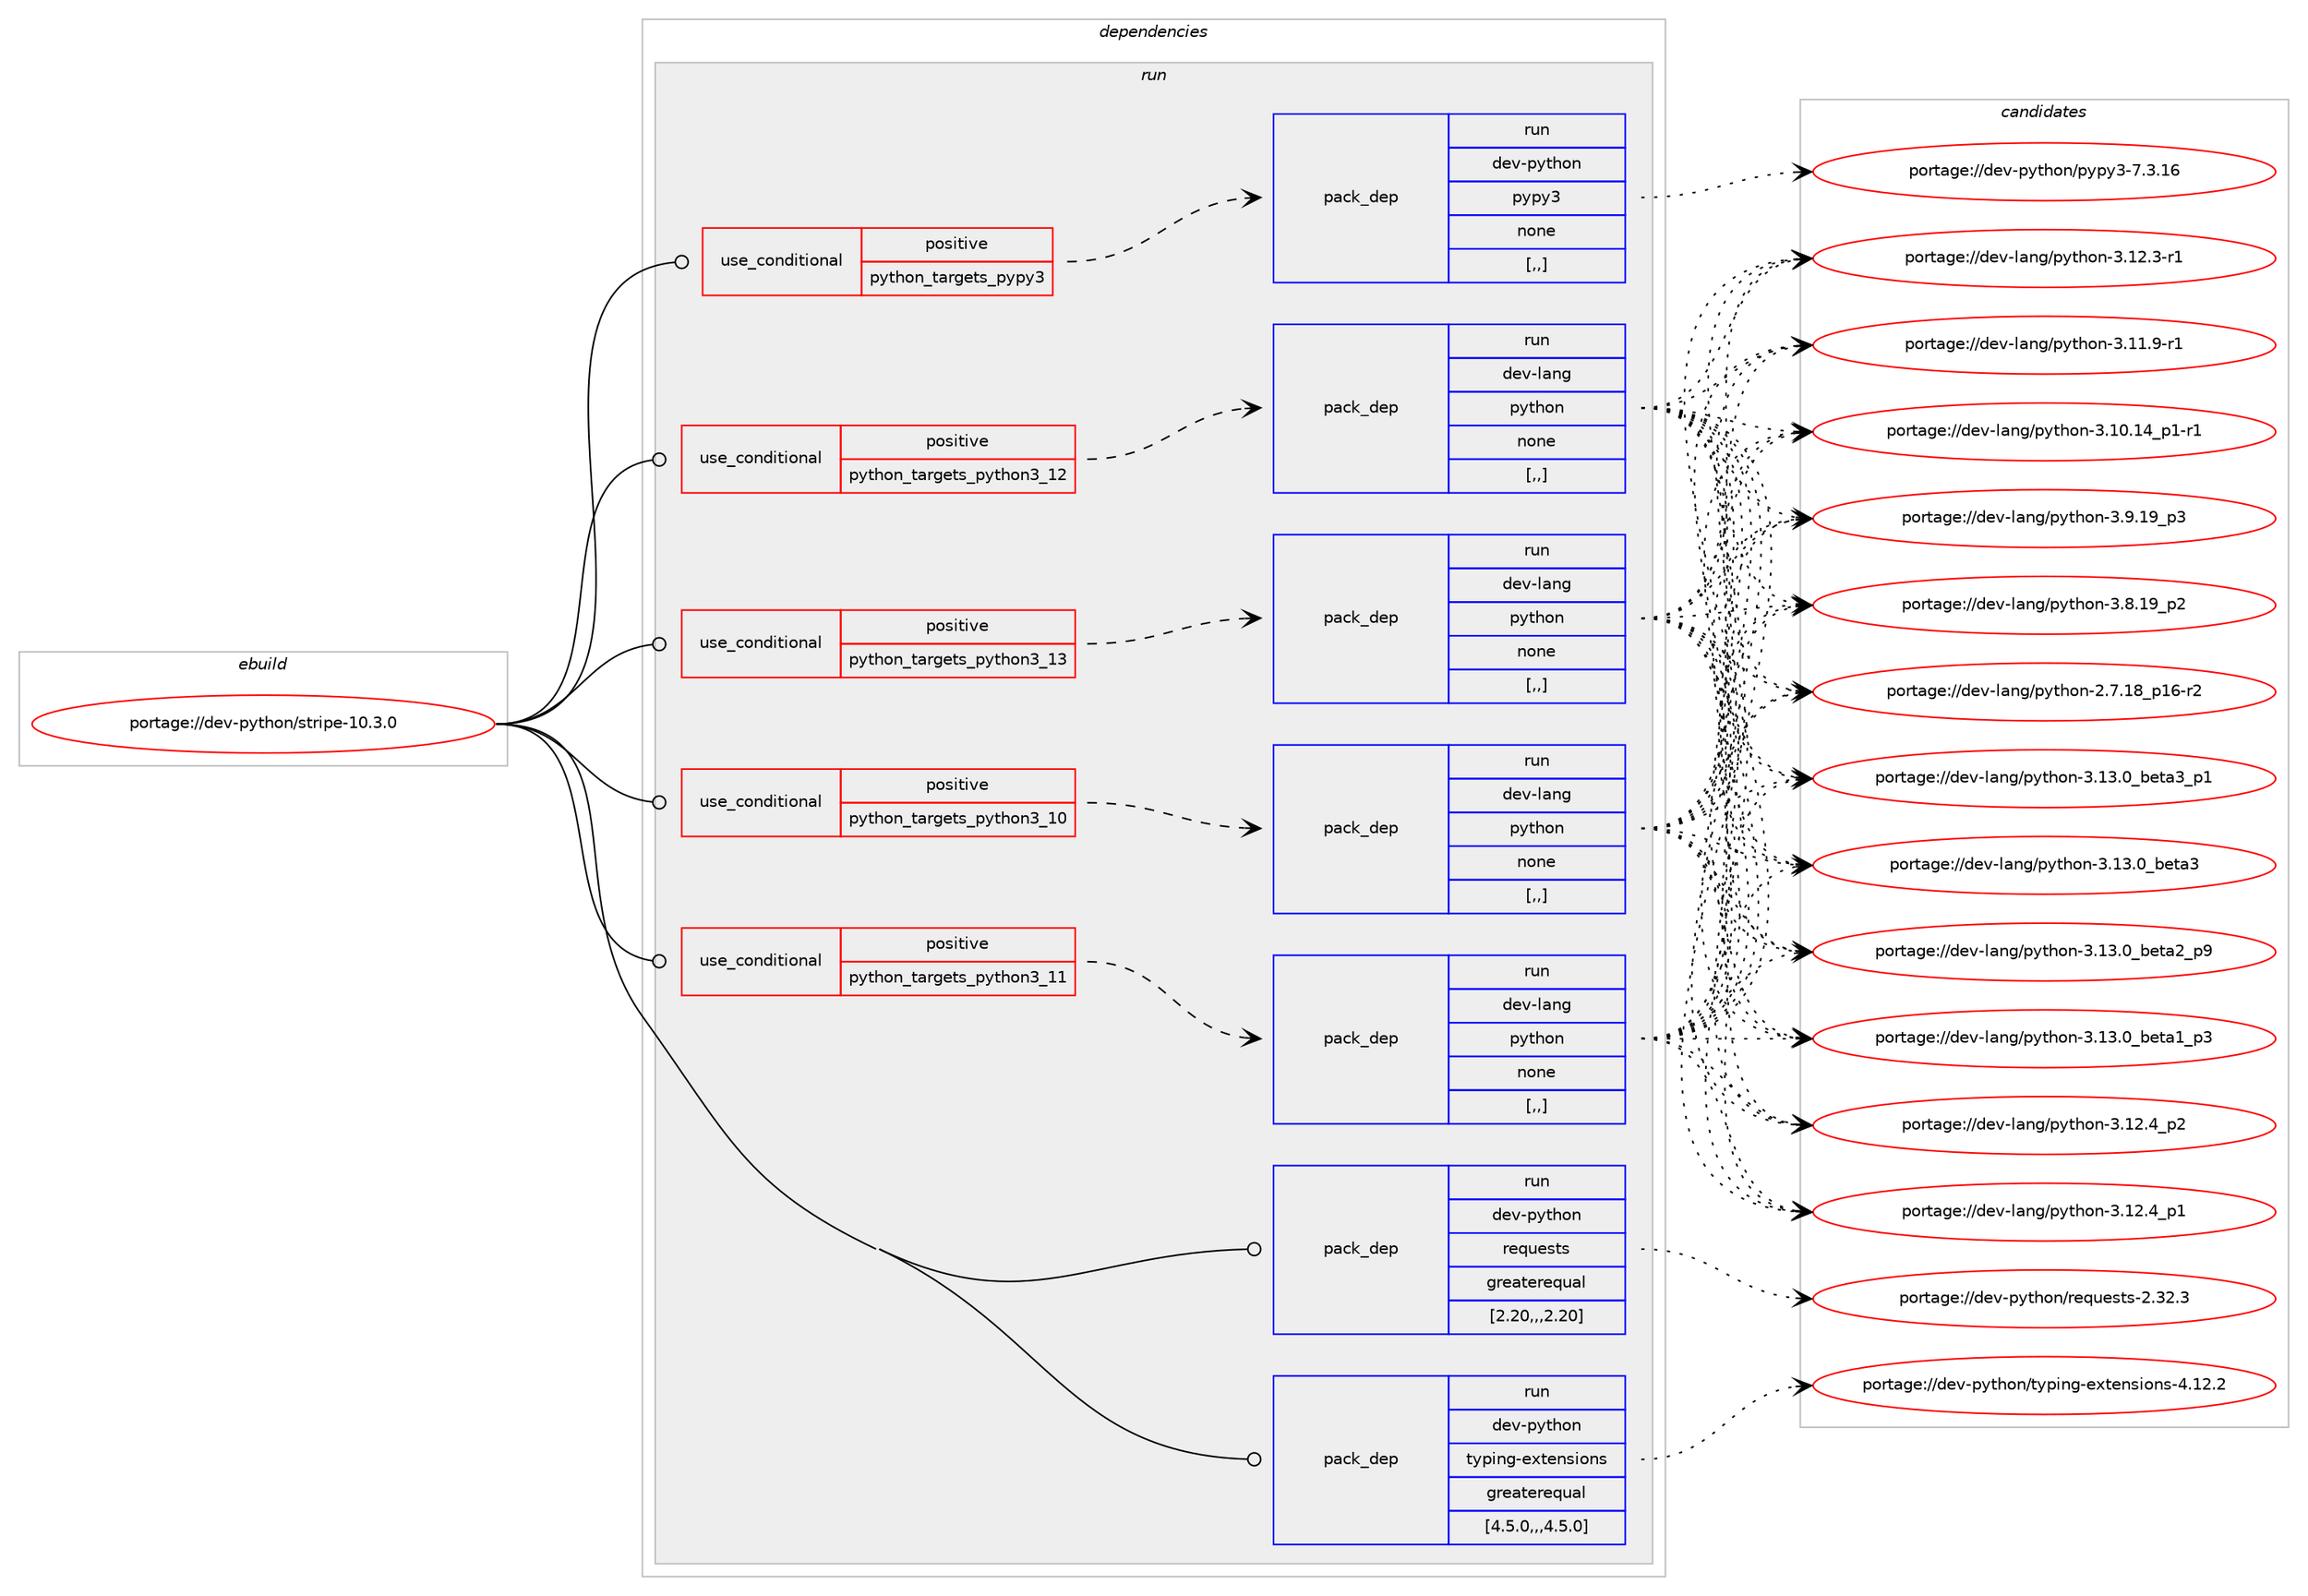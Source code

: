 digraph prolog {

# *************
# Graph options
# *************

newrank=true;
concentrate=true;
compound=true;
graph [rankdir=LR,fontname=Helvetica,fontsize=10,ranksep=1.5];#, ranksep=2.5, nodesep=0.2];
edge  [arrowhead=vee];
node  [fontname=Helvetica,fontsize=10];

# **********
# The ebuild
# **********

subgraph cluster_leftcol {
color=gray;
rank=same;
label=<<i>ebuild</i>>;
id [label="portage://dev-python/stripe-10.3.0", color=red, width=4, href="../dev-python/stripe-10.3.0.svg"];
}

# ****************
# The dependencies
# ****************

subgraph cluster_midcol {
color=gray;
label=<<i>dependencies</i>>;
subgraph cluster_compile {
fillcolor="#eeeeee";
style=filled;
label=<<i>compile</i>>;
}
subgraph cluster_compileandrun {
fillcolor="#eeeeee";
style=filled;
label=<<i>compile and run</i>>;
}
subgraph cluster_run {
fillcolor="#eeeeee";
style=filled;
label=<<i>run</i>>;
subgraph cond39736 {
dependency163682 [label=<<TABLE BORDER="0" CELLBORDER="1" CELLSPACING="0" CELLPADDING="4"><TR><TD ROWSPAN="3" CELLPADDING="10">use_conditional</TD></TR><TR><TD>positive</TD></TR><TR><TD>python_targets_pypy3</TD></TR></TABLE>>, shape=none, color=red];
subgraph pack122686 {
dependency163683 [label=<<TABLE BORDER="0" CELLBORDER="1" CELLSPACING="0" CELLPADDING="4" WIDTH="220"><TR><TD ROWSPAN="6" CELLPADDING="30">pack_dep</TD></TR><TR><TD WIDTH="110">run</TD></TR><TR><TD>dev-python</TD></TR><TR><TD>pypy3</TD></TR><TR><TD>none</TD></TR><TR><TD>[,,]</TD></TR></TABLE>>, shape=none, color=blue];
}
dependency163682:e -> dependency163683:w [weight=20,style="dashed",arrowhead="vee"];
}
id:e -> dependency163682:w [weight=20,style="solid",arrowhead="odot"];
subgraph cond39737 {
dependency163684 [label=<<TABLE BORDER="0" CELLBORDER="1" CELLSPACING="0" CELLPADDING="4"><TR><TD ROWSPAN="3" CELLPADDING="10">use_conditional</TD></TR><TR><TD>positive</TD></TR><TR><TD>python_targets_python3_10</TD></TR></TABLE>>, shape=none, color=red];
subgraph pack122687 {
dependency163685 [label=<<TABLE BORDER="0" CELLBORDER="1" CELLSPACING="0" CELLPADDING="4" WIDTH="220"><TR><TD ROWSPAN="6" CELLPADDING="30">pack_dep</TD></TR><TR><TD WIDTH="110">run</TD></TR><TR><TD>dev-lang</TD></TR><TR><TD>python</TD></TR><TR><TD>none</TD></TR><TR><TD>[,,]</TD></TR></TABLE>>, shape=none, color=blue];
}
dependency163684:e -> dependency163685:w [weight=20,style="dashed",arrowhead="vee"];
}
id:e -> dependency163684:w [weight=20,style="solid",arrowhead="odot"];
subgraph cond39738 {
dependency163686 [label=<<TABLE BORDER="0" CELLBORDER="1" CELLSPACING="0" CELLPADDING="4"><TR><TD ROWSPAN="3" CELLPADDING="10">use_conditional</TD></TR><TR><TD>positive</TD></TR><TR><TD>python_targets_python3_11</TD></TR></TABLE>>, shape=none, color=red];
subgraph pack122688 {
dependency163687 [label=<<TABLE BORDER="0" CELLBORDER="1" CELLSPACING="0" CELLPADDING="4" WIDTH="220"><TR><TD ROWSPAN="6" CELLPADDING="30">pack_dep</TD></TR><TR><TD WIDTH="110">run</TD></TR><TR><TD>dev-lang</TD></TR><TR><TD>python</TD></TR><TR><TD>none</TD></TR><TR><TD>[,,]</TD></TR></TABLE>>, shape=none, color=blue];
}
dependency163686:e -> dependency163687:w [weight=20,style="dashed",arrowhead="vee"];
}
id:e -> dependency163686:w [weight=20,style="solid",arrowhead="odot"];
subgraph cond39739 {
dependency163688 [label=<<TABLE BORDER="0" CELLBORDER="1" CELLSPACING="0" CELLPADDING="4"><TR><TD ROWSPAN="3" CELLPADDING="10">use_conditional</TD></TR><TR><TD>positive</TD></TR><TR><TD>python_targets_python3_12</TD></TR></TABLE>>, shape=none, color=red];
subgraph pack122689 {
dependency163689 [label=<<TABLE BORDER="0" CELLBORDER="1" CELLSPACING="0" CELLPADDING="4" WIDTH="220"><TR><TD ROWSPAN="6" CELLPADDING="30">pack_dep</TD></TR><TR><TD WIDTH="110">run</TD></TR><TR><TD>dev-lang</TD></TR><TR><TD>python</TD></TR><TR><TD>none</TD></TR><TR><TD>[,,]</TD></TR></TABLE>>, shape=none, color=blue];
}
dependency163688:e -> dependency163689:w [weight=20,style="dashed",arrowhead="vee"];
}
id:e -> dependency163688:w [weight=20,style="solid",arrowhead="odot"];
subgraph cond39740 {
dependency163690 [label=<<TABLE BORDER="0" CELLBORDER="1" CELLSPACING="0" CELLPADDING="4"><TR><TD ROWSPAN="3" CELLPADDING="10">use_conditional</TD></TR><TR><TD>positive</TD></TR><TR><TD>python_targets_python3_13</TD></TR></TABLE>>, shape=none, color=red];
subgraph pack122690 {
dependency163691 [label=<<TABLE BORDER="0" CELLBORDER="1" CELLSPACING="0" CELLPADDING="4" WIDTH="220"><TR><TD ROWSPAN="6" CELLPADDING="30">pack_dep</TD></TR><TR><TD WIDTH="110">run</TD></TR><TR><TD>dev-lang</TD></TR><TR><TD>python</TD></TR><TR><TD>none</TD></TR><TR><TD>[,,]</TD></TR></TABLE>>, shape=none, color=blue];
}
dependency163690:e -> dependency163691:w [weight=20,style="dashed",arrowhead="vee"];
}
id:e -> dependency163690:w [weight=20,style="solid",arrowhead="odot"];
subgraph pack122691 {
dependency163692 [label=<<TABLE BORDER="0" CELLBORDER="1" CELLSPACING="0" CELLPADDING="4" WIDTH="220"><TR><TD ROWSPAN="6" CELLPADDING="30">pack_dep</TD></TR><TR><TD WIDTH="110">run</TD></TR><TR><TD>dev-python</TD></TR><TR><TD>requests</TD></TR><TR><TD>greaterequal</TD></TR><TR><TD>[2.20,,,2.20]</TD></TR></TABLE>>, shape=none, color=blue];
}
id:e -> dependency163692:w [weight=20,style="solid",arrowhead="odot"];
subgraph pack122692 {
dependency163693 [label=<<TABLE BORDER="0" CELLBORDER="1" CELLSPACING="0" CELLPADDING="4" WIDTH="220"><TR><TD ROWSPAN="6" CELLPADDING="30">pack_dep</TD></TR><TR><TD WIDTH="110">run</TD></TR><TR><TD>dev-python</TD></TR><TR><TD>typing-extensions</TD></TR><TR><TD>greaterequal</TD></TR><TR><TD>[4.5.0,,,4.5.0]</TD></TR></TABLE>>, shape=none, color=blue];
}
id:e -> dependency163693:w [weight=20,style="solid",arrowhead="odot"];
}
}

# **************
# The candidates
# **************

subgraph cluster_choices {
rank=same;
color=gray;
label=<<i>candidates</i>>;

subgraph choice122686 {
color=black;
nodesep=1;
choice10010111845112121116104111110471121211121215145554651464954 [label="portage://dev-python/pypy3-7.3.16", color=red, width=4,href="../dev-python/pypy3-7.3.16.svg"];
dependency163683:e -> choice10010111845112121116104111110471121211121215145554651464954:w [style=dotted,weight="100"];
}
subgraph choice122687 {
color=black;
nodesep=1;
choice10010111845108971101034711212111610411111045514649514648959810111697519511249 [label="portage://dev-lang/python-3.13.0_beta3_p1", color=red, width=4,href="../dev-lang/python-3.13.0_beta3_p1.svg"];
choice1001011184510897110103471121211161041111104551464951464895981011169751 [label="portage://dev-lang/python-3.13.0_beta3", color=red, width=4,href="../dev-lang/python-3.13.0_beta3.svg"];
choice10010111845108971101034711212111610411111045514649514648959810111697509511257 [label="portage://dev-lang/python-3.13.0_beta2_p9", color=red, width=4,href="../dev-lang/python-3.13.0_beta2_p9.svg"];
choice10010111845108971101034711212111610411111045514649514648959810111697499511251 [label="portage://dev-lang/python-3.13.0_beta1_p3", color=red, width=4,href="../dev-lang/python-3.13.0_beta1_p3.svg"];
choice100101118451089711010347112121116104111110455146495046529511250 [label="portage://dev-lang/python-3.12.4_p2", color=red, width=4,href="../dev-lang/python-3.12.4_p2.svg"];
choice100101118451089711010347112121116104111110455146495046529511249 [label="portage://dev-lang/python-3.12.4_p1", color=red, width=4,href="../dev-lang/python-3.12.4_p1.svg"];
choice100101118451089711010347112121116104111110455146495046514511449 [label="portage://dev-lang/python-3.12.3-r1", color=red, width=4,href="../dev-lang/python-3.12.3-r1.svg"];
choice100101118451089711010347112121116104111110455146494946574511449 [label="portage://dev-lang/python-3.11.9-r1", color=red, width=4,href="../dev-lang/python-3.11.9-r1.svg"];
choice100101118451089711010347112121116104111110455146494846495295112494511449 [label="portage://dev-lang/python-3.10.14_p1-r1", color=red, width=4,href="../dev-lang/python-3.10.14_p1-r1.svg"];
choice100101118451089711010347112121116104111110455146574649579511251 [label="portage://dev-lang/python-3.9.19_p3", color=red, width=4,href="../dev-lang/python-3.9.19_p3.svg"];
choice100101118451089711010347112121116104111110455146564649579511250 [label="portage://dev-lang/python-3.8.19_p2", color=red, width=4,href="../dev-lang/python-3.8.19_p2.svg"];
choice100101118451089711010347112121116104111110455046554649569511249544511450 [label="portage://dev-lang/python-2.7.18_p16-r2", color=red, width=4,href="../dev-lang/python-2.7.18_p16-r2.svg"];
dependency163685:e -> choice10010111845108971101034711212111610411111045514649514648959810111697519511249:w [style=dotted,weight="100"];
dependency163685:e -> choice1001011184510897110103471121211161041111104551464951464895981011169751:w [style=dotted,weight="100"];
dependency163685:e -> choice10010111845108971101034711212111610411111045514649514648959810111697509511257:w [style=dotted,weight="100"];
dependency163685:e -> choice10010111845108971101034711212111610411111045514649514648959810111697499511251:w [style=dotted,weight="100"];
dependency163685:e -> choice100101118451089711010347112121116104111110455146495046529511250:w [style=dotted,weight="100"];
dependency163685:e -> choice100101118451089711010347112121116104111110455146495046529511249:w [style=dotted,weight="100"];
dependency163685:e -> choice100101118451089711010347112121116104111110455146495046514511449:w [style=dotted,weight="100"];
dependency163685:e -> choice100101118451089711010347112121116104111110455146494946574511449:w [style=dotted,weight="100"];
dependency163685:e -> choice100101118451089711010347112121116104111110455146494846495295112494511449:w [style=dotted,weight="100"];
dependency163685:e -> choice100101118451089711010347112121116104111110455146574649579511251:w [style=dotted,weight="100"];
dependency163685:e -> choice100101118451089711010347112121116104111110455146564649579511250:w [style=dotted,weight="100"];
dependency163685:e -> choice100101118451089711010347112121116104111110455046554649569511249544511450:w [style=dotted,weight="100"];
}
subgraph choice122688 {
color=black;
nodesep=1;
choice10010111845108971101034711212111610411111045514649514648959810111697519511249 [label="portage://dev-lang/python-3.13.0_beta3_p1", color=red, width=4,href="../dev-lang/python-3.13.0_beta3_p1.svg"];
choice1001011184510897110103471121211161041111104551464951464895981011169751 [label="portage://dev-lang/python-3.13.0_beta3", color=red, width=4,href="../dev-lang/python-3.13.0_beta3.svg"];
choice10010111845108971101034711212111610411111045514649514648959810111697509511257 [label="portage://dev-lang/python-3.13.0_beta2_p9", color=red, width=4,href="../dev-lang/python-3.13.0_beta2_p9.svg"];
choice10010111845108971101034711212111610411111045514649514648959810111697499511251 [label="portage://dev-lang/python-3.13.0_beta1_p3", color=red, width=4,href="../dev-lang/python-3.13.0_beta1_p3.svg"];
choice100101118451089711010347112121116104111110455146495046529511250 [label="portage://dev-lang/python-3.12.4_p2", color=red, width=4,href="../dev-lang/python-3.12.4_p2.svg"];
choice100101118451089711010347112121116104111110455146495046529511249 [label="portage://dev-lang/python-3.12.4_p1", color=red, width=4,href="../dev-lang/python-3.12.4_p1.svg"];
choice100101118451089711010347112121116104111110455146495046514511449 [label="portage://dev-lang/python-3.12.3-r1", color=red, width=4,href="../dev-lang/python-3.12.3-r1.svg"];
choice100101118451089711010347112121116104111110455146494946574511449 [label="portage://dev-lang/python-3.11.9-r1", color=red, width=4,href="../dev-lang/python-3.11.9-r1.svg"];
choice100101118451089711010347112121116104111110455146494846495295112494511449 [label="portage://dev-lang/python-3.10.14_p1-r1", color=red, width=4,href="../dev-lang/python-3.10.14_p1-r1.svg"];
choice100101118451089711010347112121116104111110455146574649579511251 [label="portage://dev-lang/python-3.9.19_p3", color=red, width=4,href="../dev-lang/python-3.9.19_p3.svg"];
choice100101118451089711010347112121116104111110455146564649579511250 [label="portage://dev-lang/python-3.8.19_p2", color=red, width=4,href="../dev-lang/python-3.8.19_p2.svg"];
choice100101118451089711010347112121116104111110455046554649569511249544511450 [label="portage://dev-lang/python-2.7.18_p16-r2", color=red, width=4,href="../dev-lang/python-2.7.18_p16-r2.svg"];
dependency163687:e -> choice10010111845108971101034711212111610411111045514649514648959810111697519511249:w [style=dotted,weight="100"];
dependency163687:e -> choice1001011184510897110103471121211161041111104551464951464895981011169751:w [style=dotted,weight="100"];
dependency163687:e -> choice10010111845108971101034711212111610411111045514649514648959810111697509511257:w [style=dotted,weight="100"];
dependency163687:e -> choice10010111845108971101034711212111610411111045514649514648959810111697499511251:w [style=dotted,weight="100"];
dependency163687:e -> choice100101118451089711010347112121116104111110455146495046529511250:w [style=dotted,weight="100"];
dependency163687:e -> choice100101118451089711010347112121116104111110455146495046529511249:w [style=dotted,weight="100"];
dependency163687:e -> choice100101118451089711010347112121116104111110455146495046514511449:w [style=dotted,weight="100"];
dependency163687:e -> choice100101118451089711010347112121116104111110455146494946574511449:w [style=dotted,weight="100"];
dependency163687:e -> choice100101118451089711010347112121116104111110455146494846495295112494511449:w [style=dotted,weight="100"];
dependency163687:e -> choice100101118451089711010347112121116104111110455146574649579511251:w [style=dotted,weight="100"];
dependency163687:e -> choice100101118451089711010347112121116104111110455146564649579511250:w [style=dotted,weight="100"];
dependency163687:e -> choice100101118451089711010347112121116104111110455046554649569511249544511450:w [style=dotted,weight="100"];
}
subgraph choice122689 {
color=black;
nodesep=1;
choice10010111845108971101034711212111610411111045514649514648959810111697519511249 [label="portage://dev-lang/python-3.13.0_beta3_p1", color=red, width=4,href="../dev-lang/python-3.13.0_beta3_p1.svg"];
choice1001011184510897110103471121211161041111104551464951464895981011169751 [label="portage://dev-lang/python-3.13.0_beta3", color=red, width=4,href="../dev-lang/python-3.13.0_beta3.svg"];
choice10010111845108971101034711212111610411111045514649514648959810111697509511257 [label="portage://dev-lang/python-3.13.0_beta2_p9", color=red, width=4,href="../dev-lang/python-3.13.0_beta2_p9.svg"];
choice10010111845108971101034711212111610411111045514649514648959810111697499511251 [label="portage://dev-lang/python-3.13.0_beta1_p3", color=red, width=4,href="../dev-lang/python-3.13.0_beta1_p3.svg"];
choice100101118451089711010347112121116104111110455146495046529511250 [label="portage://dev-lang/python-3.12.4_p2", color=red, width=4,href="../dev-lang/python-3.12.4_p2.svg"];
choice100101118451089711010347112121116104111110455146495046529511249 [label="portage://dev-lang/python-3.12.4_p1", color=red, width=4,href="../dev-lang/python-3.12.4_p1.svg"];
choice100101118451089711010347112121116104111110455146495046514511449 [label="portage://dev-lang/python-3.12.3-r1", color=red, width=4,href="../dev-lang/python-3.12.3-r1.svg"];
choice100101118451089711010347112121116104111110455146494946574511449 [label="portage://dev-lang/python-3.11.9-r1", color=red, width=4,href="../dev-lang/python-3.11.9-r1.svg"];
choice100101118451089711010347112121116104111110455146494846495295112494511449 [label="portage://dev-lang/python-3.10.14_p1-r1", color=red, width=4,href="../dev-lang/python-3.10.14_p1-r1.svg"];
choice100101118451089711010347112121116104111110455146574649579511251 [label="portage://dev-lang/python-3.9.19_p3", color=red, width=4,href="../dev-lang/python-3.9.19_p3.svg"];
choice100101118451089711010347112121116104111110455146564649579511250 [label="portage://dev-lang/python-3.8.19_p2", color=red, width=4,href="../dev-lang/python-3.8.19_p2.svg"];
choice100101118451089711010347112121116104111110455046554649569511249544511450 [label="portage://dev-lang/python-2.7.18_p16-r2", color=red, width=4,href="../dev-lang/python-2.7.18_p16-r2.svg"];
dependency163689:e -> choice10010111845108971101034711212111610411111045514649514648959810111697519511249:w [style=dotted,weight="100"];
dependency163689:e -> choice1001011184510897110103471121211161041111104551464951464895981011169751:w [style=dotted,weight="100"];
dependency163689:e -> choice10010111845108971101034711212111610411111045514649514648959810111697509511257:w [style=dotted,weight="100"];
dependency163689:e -> choice10010111845108971101034711212111610411111045514649514648959810111697499511251:w [style=dotted,weight="100"];
dependency163689:e -> choice100101118451089711010347112121116104111110455146495046529511250:w [style=dotted,weight="100"];
dependency163689:e -> choice100101118451089711010347112121116104111110455146495046529511249:w [style=dotted,weight="100"];
dependency163689:e -> choice100101118451089711010347112121116104111110455146495046514511449:w [style=dotted,weight="100"];
dependency163689:e -> choice100101118451089711010347112121116104111110455146494946574511449:w [style=dotted,weight="100"];
dependency163689:e -> choice100101118451089711010347112121116104111110455146494846495295112494511449:w [style=dotted,weight="100"];
dependency163689:e -> choice100101118451089711010347112121116104111110455146574649579511251:w [style=dotted,weight="100"];
dependency163689:e -> choice100101118451089711010347112121116104111110455146564649579511250:w [style=dotted,weight="100"];
dependency163689:e -> choice100101118451089711010347112121116104111110455046554649569511249544511450:w [style=dotted,weight="100"];
}
subgraph choice122690 {
color=black;
nodesep=1;
choice10010111845108971101034711212111610411111045514649514648959810111697519511249 [label="portage://dev-lang/python-3.13.0_beta3_p1", color=red, width=4,href="../dev-lang/python-3.13.0_beta3_p1.svg"];
choice1001011184510897110103471121211161041111104551464951464895981011169751 [label="portage://dev-lang/python-3.13.0_beta3", color=red, width=4,href="../dev-lang/python-3.13.0_beta3.svg"];
choice10010111845108971101034711212111610411111045514649514648959810111697509511257 [label="portage://dev-lang/python-3.13.0_beta2_p9", color=red, width=4,href="../dev-lang/python-3.13.0_beta2_p9.svg"];
choice10010111845108971101034711212111610411111045514649514648959810111697499511251 [label="portage://dev-lang/python-3.13.0_beta1_p3", color=red, width=4,href="../dev-lang/python-3.13.0_beta1_p3.svg"];
choice100101118451089711010347112121116104111110455146495046529511250 [label="portage://dev-lang/python-3.12.4_p2", color=red, width=4,href="../dev-lang/python-3.12.4_p2.svg"];
choice100101118451089711010347112121116104111110455146495046529511249 [label="portage://dev-lang/python-3.12.4_p1", color=red, width=4,href="../dev-lang/python-3.12.4_p1.svg"];
choice100101118451089711010347112121116104111110455146495046514511449 [label="portage://dev-lang/python-3.12.3-r1", color=red, width=4,href="../dev-lang/python-3.12.3-r1.svg"];
choice100101118451089711010347112121116104111110455146494946574511449 [label="portage://dev-lang/python-3.11.9-r1", color=red, width=4,href="../dev-lang/python-3.11.9-r1.svg"];
choice100101118451089711010347112121116104111110455146494846495295112494511449 [label="portage://dev-lang/python-3.10.14_p1-r1", color=red, width=4,href="../dev-lang/python-3.10.14_p1-r1.svg"];
choice100101118451089711010347112121116104111110455146574649579511251 [label="portage://dev-lang/python-3.9.19_p3", color=red, width=4,href="../dev-lang/python-3.9.19_p3.svg"];
choice100101118451089711010347112121116104111110455146564649579511250 [label="portage://dev-lang/python-3.8.19_p2", color=red, width=4,href="../dev-lang/python-3.8.19_p2.svg"];
choice100101118451089711010347112121116104111110455046554649569511249544511450 [label="portage://dev-lang/python-2.7.18_p16-r2", color=red, width=4,href="../dev-lang/python-2.7.18_p16-r2.svg"];
dependency163691:e -> choice10010111845108971101034711212111610411111045514649514648959810111697519511249:w [style=dotted,weight="100"];
dependency163691:e -> choice1001011184510897110103471121211161041111104551464951464895981011169751:w [style=dotted,weight="100"];
dependency163691:e -> choice10010111845108971101034711212111610411111045514649514648959810111697509511257:w [style=dotted,weight="100"];
dependency163691:e -> choice10010111845108971101034711212111610411111045514649514648959810111697499511251:w [style=dotted,weight="100"];
dependency163691:e -> choice100101118451089711010347112121116104111110455146495046529511250:w [style=dotted,weight="100"];
dependency163691:e -> choice100101118451089711010347112121116104111110455146495046529511249:w [style=dotted,weight="100"];
dependency163691:e -> choice100101118451089711010347112121116104111110455146495046514511449:w [style=dotted,weight="100"];
dependency163691:e -> choice100101118451089711010347112121116104111110455146494946574511449:w [style=dotted,weight="100"];
dependency163691:e -> choice100101118451089711010347112121116104111110455146494846495295112494511449:w [style=dotted,weight="100"];
dependency163691:e -> choice100101118451089711010347112121116104111110455146574649579511251:w [style=dotted,weight="100"];
dependency163691:e -> choice100101118451089711010347112121116104111110455146564649579511250:w [style=dotted,weight="100"];
dependency163691:e -> choice100101118451089711010347112121116104111110455046554649569511249544511450:w [style=dotted,weight="100"];
}
subgraph choice122691 {
color=black;
nodesep=1;
choice100101118451121211161041111104711410111311710111511611545504651504651 [label="portage://dev-python/requests-2.32.3", color=red, width=4,href="../dev-python/requests-2.32.3.svg"];
dependency163692:e -> choice100101118451121211161041111104711410111311710111511611545504651504651:w [style=dotted,weight="100"];
}
subgraph choice122692 {
color=black;
nodesep=1;
choice10010111845112121116104111110471161211121051101034510112011610111011510511111011545524649504650 [label="portage://dev-python/typing-extensions-4.12.2", color=red, width=4,href="../dev-python/typing-extensions-4.12.2.svg"];
dependency163693:e -> choice10010111845112121116104111110471161211121051101034510112011610111011510511111011545524649504650:w [style=dotted,weight="100"];
}
}

}
